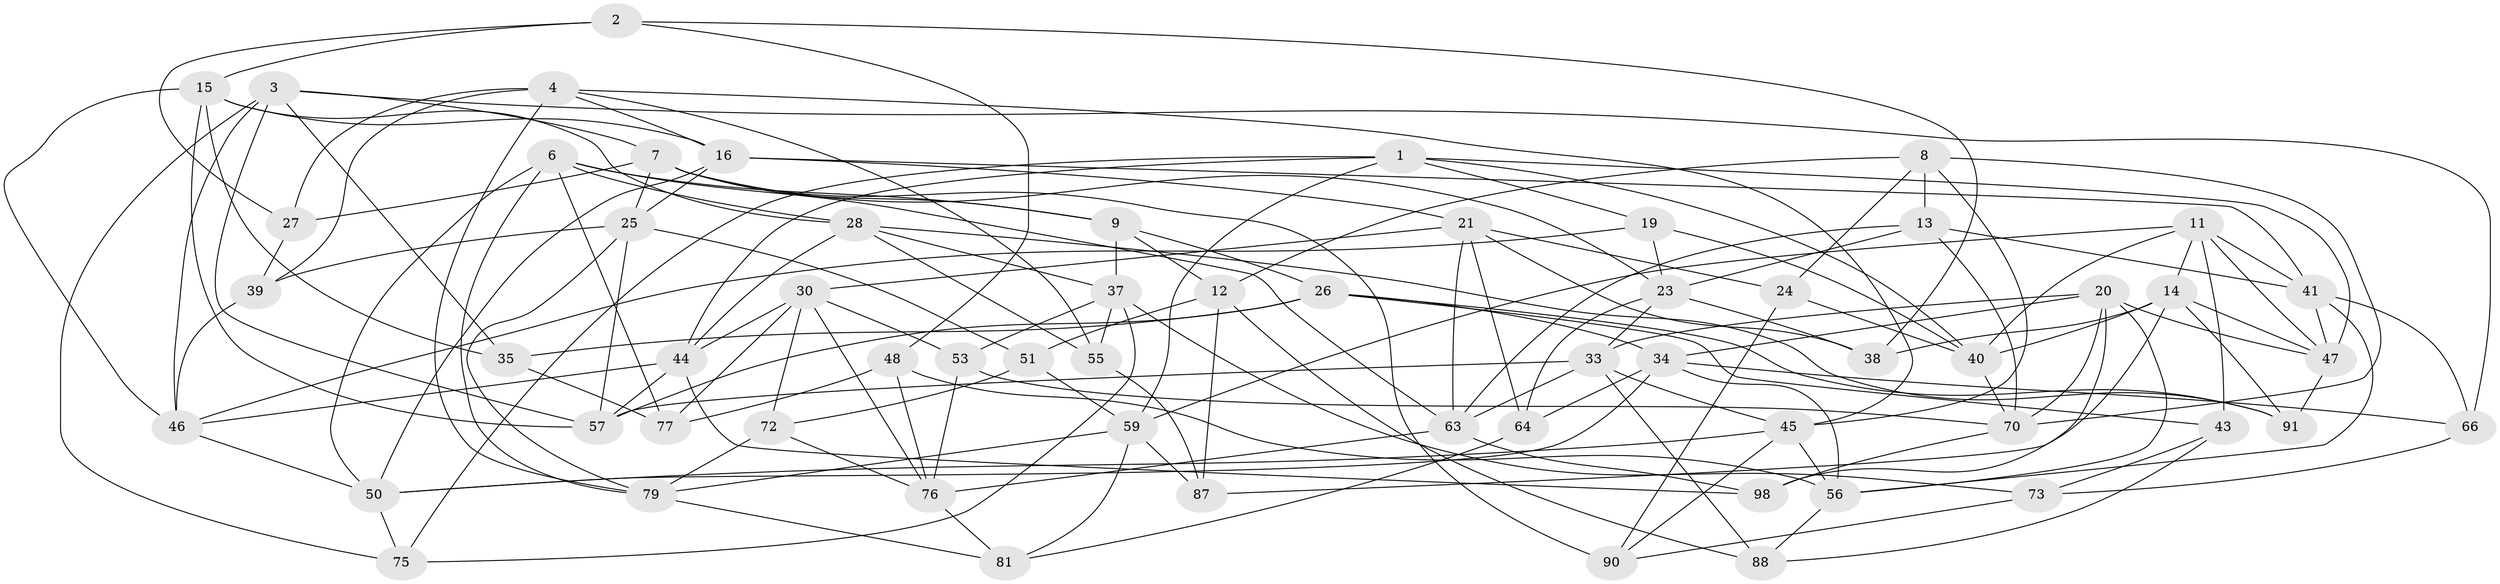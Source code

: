 // Generated by graph-tools (version 1.1) at 2025/24/03/03/25 07:24:30]
// undirected, 61 vertices, 157 edges
graph export_dot {
graph [start="1"]
  node [color=gray90,style=filled];
  1 [super="+83"];
  2;
  3 [super="+5"];
  4 [super="+80"];
  6 [super="+17"];
  7 [super="+10"];
  8 [super="+85"];
  9 [super="+42"];
  11 [super="+61"];
  12 [super="+18"];
  13 [super="+69"];
  14 [super="+29"];
  15 [super="+68"];
  16 [super="+22"];
  19;
  20 [super="+67"];
  21 [super="+84"];
  23 [super="+32"];
  24;
  25 [super="+54"];
  26 [super="+65"];
  27;
  28 [super="+31"];
  30 [super="+36"];
  33 [super="+78"];
  34 [super="+71"];
  35;
  37 [super="+82"];
  38;
  39;
  40 [super="+60"];
  41 [super="+92"];
  43;
  44 [super="+52"];
  45 [super="+62"];
  46 [super="+49"];
  47 [super="+97"];
  48;
  50 [super="+58"];
  51;
  53;
  55;
  56 [super="+93"];
  57 [super="+74"];
  59 [super="+96"];
  63 [super="+86"];
  64;
  66;
  70 [super="+94"];
  72;
  73;
  75;
  76 [super="+95"];
  77;
  79 [super="+89"];
  81;
  87;
  88;
  90;
  91;
  98;
  1 -- 19;
  1 -- 40;
  1 -- 59;
  1 -- 75;
  1 -- 44;
  1 -- 47;
  2 -- 27;
  2 -- 38;
  2 -- 48;
  2 -- 15;
  3 -- 66;
  3 -- 75;
  3 -- 57;
  3 -- 35;
  3 -- 7;
  3 -- 46;
  4 -- 55;
  4 -- 45;
  4 -- 79;
  4 -- 16;
  4 -- 27;
  4 -- 39;
  6 -- 77;
  6 -- 63;
  6 -- 79;
  6 -- 28;
  6 -- 50;
  6 -- 9;
  7 -- 23;
  7 -- 90;
  7 -- 27;
  7 -- 25;
  7 -- 9;
  8 -- 13 [weight=2];
  8 -- 24;
  8 -- 45;
  8 -- 12;
  8 -- 70;
  9 -- 12 [weight=2];
  9 -- 37;
  9 -- 26;
  11 -- 41;
  11 -- 47;
  11 -- 43;
  11 -- 14;
  11 -- 59;
  11 -- 40;
  12 -- 51;
  12 -- 88;
  12 -- 87;
  13 -- 63;
  13 -- 41;
  13 -- 70;
  13 -- 23;
  14 -- 87;
  14 -- 47;
  14 -- 38;
  14 -- 91;
  14 -- 40;
  15 -- 46;
  15 -- 35;
  15 -- 57;
  15 -- 16;
  15 -- 28;
  16 -- 21;
  16 -- 50;
  16 -- 25;
  16 -- 41;
  19 -- 46;
  19 -- 40;
  19 -- 23;
  20 -- 47;
  20 -- 33;
  20 -- 98;
  20 -- 56;
  20 -- 70;
  20 -- 34;
  21 -- 38;
  21 -- 24;
  21 -- 64;
  21 -- 30;
  21 -- 63;
  23 -- 38;
  23 -- 64;
  23 -- 33;
  24 -- 40;
  24 -- 90;
  25 -- 39;
  25 -- 79;
  25 -- 57;
  25 -- 51;
  26 -- 91;
  26 -- 35;
  26 -- 34;
  26 -- 43;
  26 -- 57;
  27 -- 39;
  28 -- 55;
  28 -- 44;
  28 -- 91;
  28 -- 37;
  30 -- 77;
  30 -- 76;
  30 -- 44;
  30 -- 72;
  30 -- 53;
  33 -- 63;
  33 -- 45;
  33 -- 88;
  33 -- 57;
  34 -- 66;
  34 -- 56;
  34 -- 64;
  34 -- 50;
  35 -- 77;
  37 -- 53;
  37 -- 73;
  37 -- 75;
  37 -- 55;
  39 -- 46;
  40 -- 70;
  41 -- 66;
  41 -- 56;
  41 -- 47;
  43 -- 88;
  43 -- 73;
  44 -- 57;
  44 -- 98;
  44 -- 46;
  45 -- 56;
  45 -- 90;
  45 -- 50;
  46 -- 50;
  47 -- 91;
  48 -- 56;
  48 -- 77;
  48 -- 76;
  50 -- 75;
  51 -- 59;
  51 -- 72;
  53 -- 76;
  53 -- 70;
  55 -- 87;
  56 -- 88;
  59 -- 87;
  59 -- 79;
  59 -- 81;
  63 -- 98;
  63 -- 76;
  64 -- 81;
  66 -- 73;
  70 -- 98;
  72 -- 76;
  72 -- 79;
  73 -- 90;
  76 -- 81;
  79 -- 81;
}
